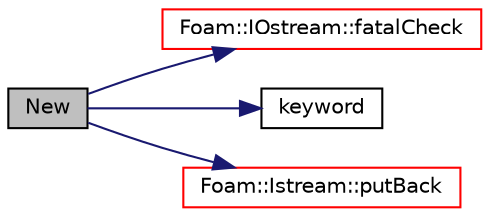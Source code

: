 digraph "New"
{
  bgcolor="transparent";
  edge [fontname="Helvetica",fontsize="10",labelfontname="Helvetica",labelfontsize="10"];
  node [fontname="Helvetica",fontsize="10",shape=record];
  rankdir="LR";
  Node1 [label="New",height=0.2,width=0.4,color="black", fillcolor="grey75", style="filled", fontcolor="black"];
  Node1 -> Node2 [color="midnightblue",fontsize="10",style="solid",fontname="Helvetica"];
  Node2 [label="Foam::IOstream::fatalCheck",height=0.2,width=0.4,color="red",URL="$a01201.html#a5db784ce6d8cb9b7ba80a59c7eeec604",tooltip="Check IOstream status for given operation. "];
  Node1 -> Node3 [color="midnightblue",fontsize="10",style="solid",fontname="Helvetica"];
  Node3 [label="keyword",height=0.2,width=0.4,color="black",URL="$a00665.html#ae793b54fbc2e5d1da0f1c23b908cb057",tooltip="Return keyword. "];
  Node1 -> Node4 [color="midnightblue",fontsize="10",style="solid",fontname="Helvetica"];
  Node4 [label="Foam::Istream::putBack",height=0.2,width=0.4,color="red",URL="$a01215.html#af22e503b062298eef54e360dfc06d0b4",tooltip="Put back token. "];
}
